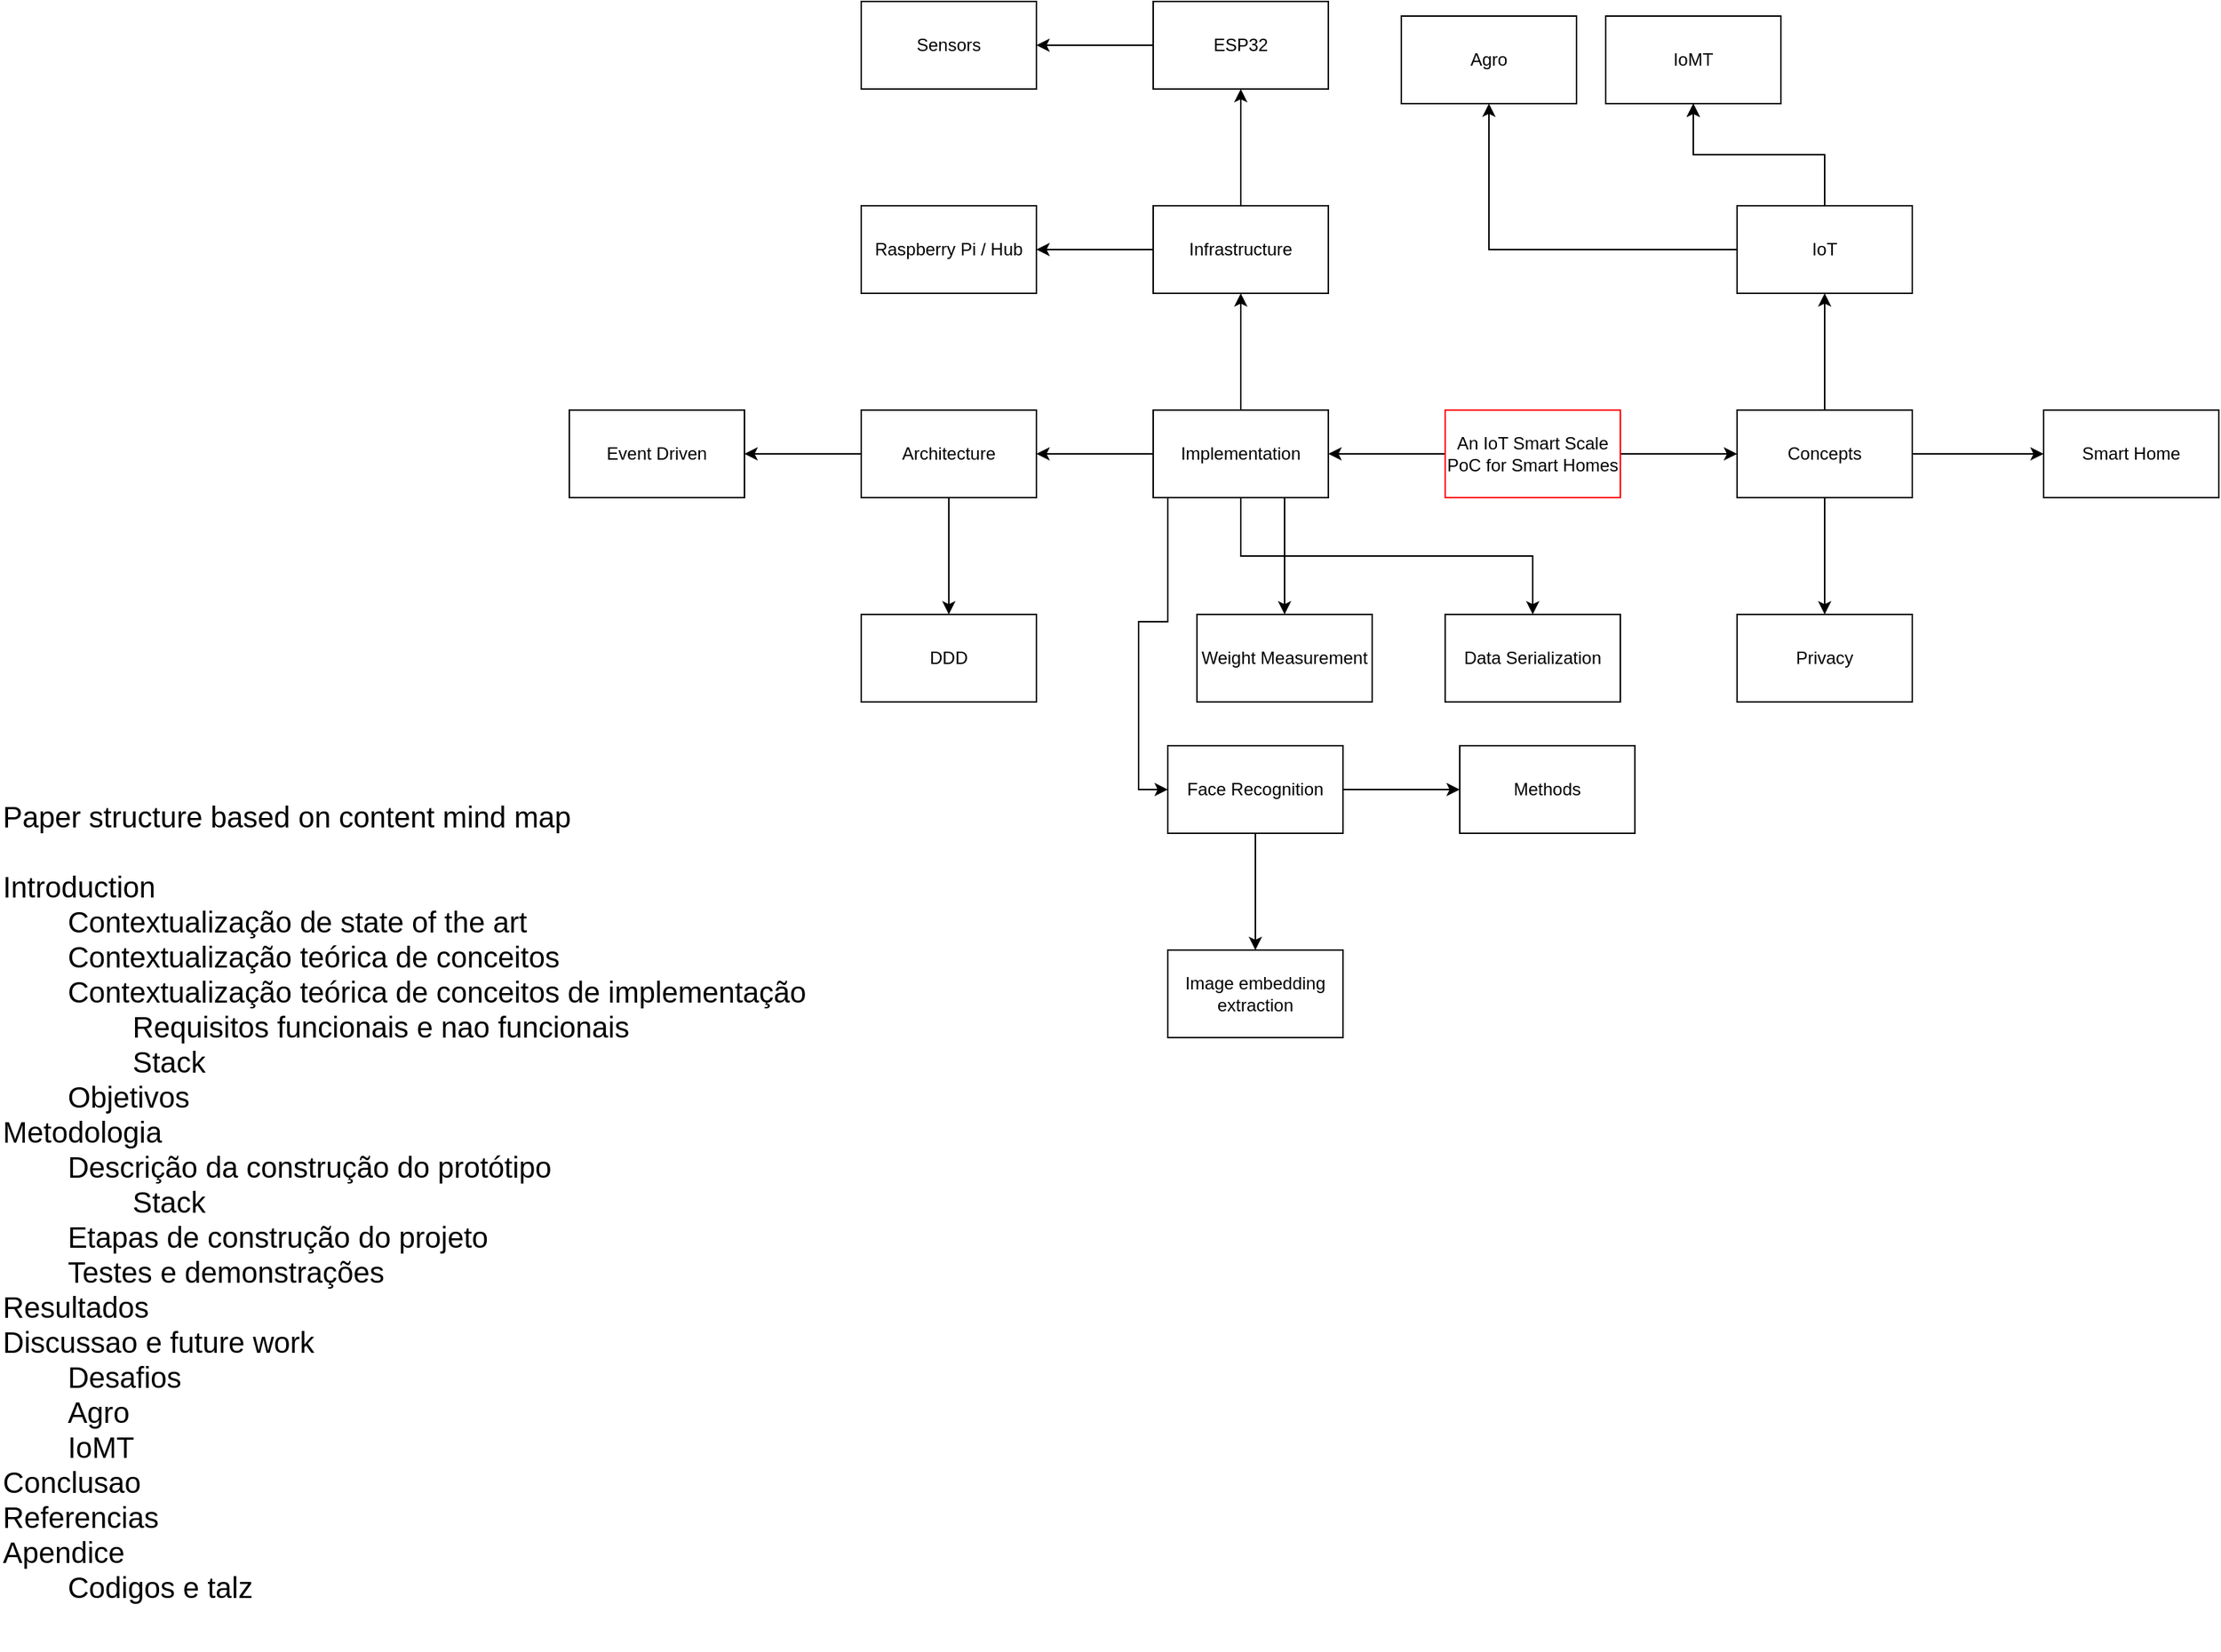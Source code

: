 <mxfile version="28.1.2">
  <diagram name="Page-1" id="qKqHAEaOWNg46FQ1uYQX">
    <mxGraphModel dx="2276" dy="843" grid="1" gridSize="10" guides="1" tooltips="1" connect="1" arrows="1" fold="1" page="1" pageScale="1" pageWidth="850" pageHeight="1100" math="0" shadow="0">
      <root>
        <mxCell id="0" />
        <mxCell id="1" parent="0" />
        <mxCell id="wtYZmykJoVxVGQSk98CT-4" value="" style="edgeStyle=orthogonalEdgeStyle;rounded=0;orthogonalLoop=1;jettySize=auto;html=1;" edge="1" parent="1" source="wtYZmykJoVxVGQSk98CT-1" target="wtYZmykJoVxVGQSk98CT-3">
          <mxGeometry relative="1" as="geometry" />
        </mxCell>
        <mxCell id="wtYZmykJoVxVGQSk98CT-8" value="" style="edgeStyle=orthogonalEdgeStyle;rounded=0;orthogonalLoop=1;jettySize=auto;html=1;" edge="1" parent="1" source="wtYZmykJoVxVGQSk98CT-1" target="wtYZmykJoVxVGQSk98CT-7">
          <mxGeometry relative="1" as="geometry" />
        </mxCell>
        <mxCell id="wtYZmykJoVxVGQSk98CT-1" value="An IoT Smart Scale PoC for Smart Homes" style="rounded=0;whiteSpace=wrap;html=1;strokeColor=#FF0000;" vertex="1" parent="1">
          <mxGeometry x="350" y="290" width="120" height="60" as="geometry" />
        </mxCell>
        <mxCell id="wtYZmykJoVxVGQSk98CT-6" value="" style="edgeStyle=orthogonalEdgeStyle;rounded=0;orthogonalLoop=1;jettySize=auto;html=1;" edge="1" parent="1" source="wtYZmykJoVxVGQSk98CT-3" target="wtYZmykJoVxVGQSk98CT-5">
          <mxGeometry relative="1" as="geometry" />
        </mxCell>
        <mxCell id="wtYZmykJoVxVGQSk98CT-24" value="" style="edgeStyle=orthogonalEdgeStyle;rounded=0;orthogonalLoop=1;jettySize=auto;html=1;" edge="1" parent="1" source="wtYZmykJoVxVGQSk98CT-3" target="wtYZmykJoVxVGQSk98CT-23">
          <mxGeometry relative="1" as="geometry" />
        </mxCell>
        <mxCell id="wtYZmykJoVxVGQSk98CT-36" value="" style="edgeStyle=orthogonalEdgeStyle;rounded=0;orthogonalLoop=1;jettySize=auto;html=1;" edge="1" parent="1" source="wtYZmykJoVxVGQSk98CT-3" target="wtYZmykJoVxVGQSk98CT-35">
          <mxGeometry relative="1" as="geometry" />
        </mxCell>
        <mxCell id="wtYZmykJoVxVGQSk98CT-37" style="edgeStyle=orthogonalEdgeStyle;rounded=0;orthogonalLoop=1;jettySize=auto;html=1;exitX=0.25;exitY=1;exitDx=0;exitDy=0;entryX=0;entryY=0.5;entryDx=0;entryDy=0;" edge="1" parent="1" source="wtYZmykJoVxVGQSk98CT-3" target="wtYZmykJoVxVGQSk98CT-38">
          <mxGeometry relative="1" as="geometry">
            <mxPoint x="130" y="530" as="targetPoint" />
            <Array as="points">
              <mxPoint x="160" y="350" />
              <mxPoint x="160" y="435" />
              <mxPoint x="140" y="435" />
              <mxPoint x="140" y="550" />
            </Array>
          </mxGeometry>
        </mxCell>
        <mxCell id="wtYZmykJoVxVGQSk98CT-3" value="Implementation" style="rounded=0;whiteSpace=wrap;html=1;" vertex="1" parent="1">
          <mxGeometry x="150" y="290" width="120" height="60" as="geometry" />
        </mxCell>
        <mxCell id="wtYZmykJoVxVGQSk98CT-32" value="" style="edgeStyle=orthogonalEdgeStyle;rounded=0;orthogonalLoop=1;jettySize=auto;html=1;" edge="1" parent="1" source="wtYZmykJoVxVGQSk98CT-5" target="wtYZmykJoVxVGQSk98CT-31">
          <mxGeometry relative="1" as="geometry" />
        </mxCell>
        <mxCell id="wtYZmykJoVxVGQSk98CT-34" value="" style="edgeStyle=orthogonalEdgeStyle;rounded=0;orthogonalLoop=1;jettySize=auto;html=1;" edge="1" parent="1" source="wtYZmykJoVxVGQSk98CT-5" target="wtYZmykJoVxVGQSk98CT-33">
          <mxGeometry relative="1" as="geometry" />
        </mxCell>
        <mxCell id="wtYZmykJoVxVGQSk98CT-5" value="Architecture" style="rounded=0;whiteSpace=wrap;html=1;" vertex="1" parent="1">
          <mxGeometry x="-50" y="290" width="120" height="60" as="geometry" />
        </mxCell>
        <mxCell id="wtYZmykJoVxVGQSk98CT-10" value="" style="edgeStyle=orthogonalEdgeStyle;rounded=0;orthogonalLoop=1;jettySize=auto;html=1;" edge="1" parent="1" source="wtYZmykJoVxVGQSk98CT-7" target="wtYZmykJoVxVGQSk98CT-9">
          <mxGeometry relative="1" as="geometry" />
        </mxCell>
        <mxCell id="wtYZmykJoVxVGQSk98CT-12" value="" style="edgeStyle=orthogonalEdgeStyle;rounded=0;orthogonalLoop=1;jettySize=auto;html=1;" edge="1" parent="1" source="wtYZmykJoVxVGQSk98CT-7" target="wtYZmykJoVxVGQSk98CT-11">
          <mxGeometry relative="1" as="geometry" />
        </mxCell>
        <mxCell id="wtYZmykJoVxVGQSk98CT-7" value="Concepts" style="rounded=0;whiteSpace=wrap;html=1;" vertex="1" parent="1">
          <mxGeometry x="550" y="290" width="120" height="60" as="geometry" />
        </mxCell>
        <mxCell id="wtYZmykJoVxVGQSk98CT-14" value="" style="edgeStyle=orthogonalEdgeStyle;rounded=0;orthogonalLoop=1;jettySize=auto;html=1;" edge="1" parent="1" source="wtYZmykJoVxVGQSk98CT-9" target="wtYZmykJoVxVGQSk98CT-13">
          <mxGeometry relative="1" as="geometry" />
        </mxCell>
        <mxCell id="wtYZmykJoVxVGQSk98CT-17" value="" style="edgeStyle=orthogonalEdgeStyle;rounded=0;orthogonalLoop=1;jettySize=auto;html=1;" edge="1" parent="1" source="wtYZmykJoVxVGQSk98CT-9" target="wtYZmykJoVxVGQSk98CT-13">
          <mxGeometry relative="1" as="geometry" />
        </mxCell>
        <mxCell id="wtYZmykJoVxVGQSk98CT-20" value="" style="edgeStyle=orthogonalEdgeStyle;rounded=0;orthogonalLoop=1;jettySize=auto;html=1;exitX=1;exitY=0.5;exitDx=0;exitDy=0;entryX=0;entryY=0.5;entryDx=0;entryDy=0;" edge="1" parent="1" source="wtYZmykJoVxVGQSk98CT-7" target="wtYZmykJoVxVGQSk98CT-19">
          <mxGeometry relative="1" as="geometry" />
        </mxCell>
        <mxCell id="wtYZmykJoVxVGQSk98CT-22" value="" style="edgeStyle=orthogonalEdgeStyle;rounded=0;orthogonalLoop=1;jettySize=auto;html=1;" edge="1" parent="1" source="wtYZmykJoVxVGQSk98CT-9" target="wtYZmykJoVxVGQSk98CT-21">
          <mxGeometry relative="1" as="geometry" />
        </mxCell>
        <mxCell id="wtYZmykJoVxVGQSk98CT-9" value="IoT" style="whiteSpace=wrap;html=1;rounded=0;" vertex="1" parent="1">
          <mxGeometry x="550" y="150" width="120" height="60" as="geometry" />
        </mxCell>
        <mxCell id="wtYZmykJoVxVGQSk98CT-11" value="Privacy" style="whiteSpace=wrap;html=1;rounded=0;" vertex="1" parent="1">
          <mxGeometry x="550" y="430" width="120" height="60" as="geometry" />
        </mxCell>
        <mxCell id="wtYZmykJoVxVGQSk98CT-13" value="IoMT" style="whiteSpace=wrap;html=1;rounded=0;" vertex="1" parent="1">
          <mxGeometry x="460" y="20" width="120" height="60" as="geometry" />
        </mxCell>
        <mxCell id="wtYZmykJoVxVGQSk98CT-19" value="Smart Home" style="whiteSpace=wrap;html=1;rounded=0;" vertex="1" parent="1">
          <mxGeometry x="760" y="290" width="120" height="60" as="geometry" />
        </mxCell>
        <mxCell id="wtYZmykJoVxVGQSk98CT-21" value="Agro" style="whiteSpace=wrap;html=1;rounded=0;" vertex="1" parent="1">
          <mxGeometry x="320" y="20" width="120" height="60" as="geometry" />
        </mxCell>
        <mxCell id="wtYZmykJoVxVGQSk98CT-26" value="" style="edgeStyle=orthogonalEdgeStyle;rounded=0;orthogonalLoop=1;jettySize=auto;html=1;" edge="1" parent="1" source="wtYZmykJoVxVGQSk98CT-23" target="wtYZmykJoVxVGQSk98CT-25">
          <mxGeometry relative="1" as="geometry" />
        </mxCell>
        <mxCell id="wtYZmykJoVxVGQSk98CT-30" value="" style="edgeStyle=orthogonalEdgeStyle;rounded=0;orthogonalLoop=1;jettySize=auto;html=1;" edge="1" parent="1" source="wtYZmykJoVxVGQSk98CT-23" target="wtYZmykJoVxVGQSk98CT-29">
          <mxGeometry relative="1" as="geometry" />
        </mxCell>
        <mxCell id="wtYZmykJoVxVGQSk98CT-23" value="Infrastructure" style="whiteSpace=wrap;html=1;rounded=0;" vertex="1" parent="1">
          <mxGeometry x="150" y="150" width="120" height="60" as="geometry" />
        </mxCell>
        <mxCell id="wtYZmykJoVxVGQSk98CT-28" value="" style="edgeStyle=orthogonalEdgeStyle;rounded=0;orthogonalLoop=1;jettySize=auto;html=1;" edge="1" parent="1" source="wtYZmykJoVxVGQSk98CT-25" target="wtYZmykJoVxVGQSk98CT-27">
          <mxGeometry relative="1" as="geometry" />
        </mxCell>
        <mxCell id="wtYZmykJoVxVGQSk98CT-25" value="ESP32" style="whiteSpace=wrap;html=1;rounded=0;" vertex="1" parent="1">
          <mxGeometry x="150" y="10" width="120" height="60" as="geometry" />
        </mxCell>
        <mxCell id="wtYZmykJoVxVGQSk98CT-27" value="Sensors" style="whiteSpace=wrap;html=1;rounded=0;" vertex="1" parent="1">
          <mxGeometry x="-50" y="10" width="120" height="60" as="geometry" />
        </mxCell>
        <mxCell id="wtYZmykJoVxVGQSk98CT-29" value="Raspberry Pi / Hub" style="whiteSpace=wrap;html=1;rounded=0;" vertex="1" parent="1">
          <mxGeometry x="-50" y="150" width="120" height="60" as="geometry" />
        </mxCell>
        <mxCell id="wtYZmykJoVxVGQSk98CT-31" value="DDD" style="whiteSpace=wrap;html=1;rounded=0;" vertex="1" parent="1">
          <mxGeometry x="-50" y="430" width="120" height="60" as="geometry" />
        </mxCell>
        <mxCell id="wtYZmykJoVxVGQSk98CT-33" value="Event Driven" style="whiteSpace=wrap;html=1;rounded=0;" vertex="1" parent="1">
          <mxGeometry x="-250" y="290" width="120" height="60" as="geometry" />
        </mxCell>
        <mxCell id="wtYZmykJoVxVGQSk98CT-42" value="" style="edgeStyle=orthogonalEdgeStyle;rounded=0;orthogonalLoop=1;jettySize=auto;html=1;exitX=0.75;exitY=1;exitDx=0;exitDy=0;" edge="1" parent="1" source="wtYZmykJoVxVGQSk98CT-3" target="wtYZmykJoVxVGQSk98CT-41">
          <mxGeometry relative="1" as="geometry" />
        </mxCell>
        <mxCell id="wtYZmykJoVxVGQSk98CT-35" value="Weight Measurement" style="whiteSpace=wrap;html=1;rounded=0;" vertex="1" parent="1">
          <mxGeometry x="180" y="430" width="120" height="60" as="geometry" />
        </mxCell>
        <mxCell id="wtYZmykJoVxVGQSk98CT-40" value="" style="edgeStyle=orthogonalEdgeStyle;rounded=0;orthogonalLoop=1;jettySize=auto;html=1;" edge="1" parent="1" source="wtYZmykJoVxVGQSk98CT-38" target="wtYZmykJoVxVGQSk98CT-39">
          <mxGeometry relative="1" as="geometry" />
        </mxCell>
        <mxCell id="wtYZmykJoVxVGQSk98CT-44" value="" style="edgeStyle=orthogonalEdgeStyle;rounded=0;orthogonalLoop=1;jettySize=auto;html=1;" edge="1" parent="1" source="wtYZmykJoVxVGQSk98CT-38" target="wtYZmykJoVxVGQSk98CT-43">
          <mxGeometry relative="1" as="geometry" />
        </mxCell>
        <mxCell id="wtYZmykJoVxVGQSk98CT-38" value="Face Recognition" style="whiteSpace=wrap;html=1;rounded=0;" vertex="1" parent="1">
          <mxGeometry x="160" y="520" width="120" height="60" as="geometry" />
        </mxCell>
        <mxCell id="wtYZmykJoVxVGQSk98CT-39" value="Methods" style="whiteSpace=wrap;html=1;rounded=0;" vertex="1" parent="1">
          <mxGeometry x="360" y="520" width="120" height="60" as="geometry" />
        </mxCell>
        <mxCell id="wtYZmykJoVxVGQSk98CT-41" value="Data Serialization" style="whiteSpace=wrap;html=1;rounded=0;" vertex="1" parent="1">
          <mxGeometry x="350" y="430" width="120" height="60" as="geometry" />
        </mxCell>
        <mxCell id="wtYZmykJoVxVGQSk98CT-43" value="Image embedding extraction" style="whiteSpace=wrap;html=1;rounded=0;" vertex="1" parent="1">
          <mxGeometry x="160" y="660" width="120" height="60" as="geometry" />
        </mxCell>
        <mxCell id="wtYZmykJoVxVGQSk98CT-45" value="Paper structure based on content mind map&lt;br&gt;&lt;br&gt;Introduction&lt;div&gt;&lt;span style=&quot;white-space: pre;&quot;&gt;&#x9;&lt;/span&gt;Contextualização de state of the art&lt;br&gt;&lt;/div&gt;&lt;div&gt;&lt;span style=&quot;white-space: pre;&quot;&gt;&#x9;&lt;/span&gt;Contextualização teórica de conceitos&lt;br&gt;&lt;/div&gt;&lt;div&gt;&lt;span style=&quot;white-space: pre;&quot;&gt;&#x9;&lt;/span&gt;Contextualização teórica de conceitos de implementação&lt;br&gt;&lt;/div&gt;&lt;div&gt;&lt;span style=&quot;white-space: pre;&quot;&gt;&#x9;&lt;/span&gt;&lt;span style=&quot;white-space: pre;&quot;&gt;&#x9;&lt;/span&gt;Requisitos funcionais e nao funcionais&lt;br&gt;&lt;span style=&quot;white-space: pre;&quot;&gt;&#x9;&lt;/span&gt;&lt;span style=&quot;white-space: pre;&quot;&gt;&#x9;&lt;/span&gt;Stack&lt;br&gt;&lt;/div&gt;&lt;div&gt;&lt;span style=&quot;white-space: pre;&quot;&gt;&#x9;&lt;/span&gt;Objetivos&lt;br&gt;&lt;/div&gt;&lt;div&gt;Metodologia&lt;/div&gt;&lt;div&gt;&lt;span style=&quot;white-space: pre;&quot;&gt;&#x9;&lt;/span&gt;Descrição da construção do protótipo&lt;br&gt;&lt;/div&gt;&lt;div&gt;&lt;span style=&quot;white-space: pre;&quot;&gt;&#x9;&lt;/span&gt;&lt;span style=&quot;white-space: pre;&quot;&gt;&#x9;&lt;/span&gt;Stack&lt;br&gt;&lt;/div&gt;&lt;div&gt;&lt;span style=&quot;white-space: pre;&quot;&gt;&#x9;&lt;/span&gt;Etapas de construção do projeto&lt;br&gt;&lt;/div&gt;&lt;div&gt;&lt;span style=&quot;white-space: pre;&quot;&gt;&#x9;&lt;/span&gt;Testes e demonstrações&lt;br&gt;&lt;/div&gt;&lt;div&gt;Resultados&lt;/div&gt;&lt;div&gt;Discussao e future work&lt;/div&gt;&lt;div&gt;&lt;span style=&quot;white-space: pre;&quot;&gt;&#x9;&lt;/span&gt;Desafios&lt;/div&gt;&lt;div&gt;&lt;span style=&quot;white-space: pre;&quot;&gt;&#x9;&lt;/span&gt;Agro&lt;/div&gt;&lt;div&gt;&lt;span style=&quot;white-space: pre;&quot;&gt;&#x9;&lt;/span&gt;IoMT&lt;/div&gt;&lt;div&gt;Conclusao&lt;/div&gt;&lt;div&gt;Referencias&lt;/div&gt;&lt;div&gt;Apendice&lt;/div&gt;&lt;div&gt;&lt;span style=&quot;white-space: pre;&quot;&gt;&#x9;&lt;/span&gt;Codigos e talz&lt;br&gt;&lt;/div&gt;" style="text;html=1;align=left;verticalAlign=top;whiteSpace=wrap;rounded=0;fontSize=20;" vertex="1" parent="1">
          <mxGeometry x="-640" y="550" width="610" height="590" as="geometry" />
        </mxCell>
      </root>
    </mxGraphModel>
  </diagram>
</mxfile>
